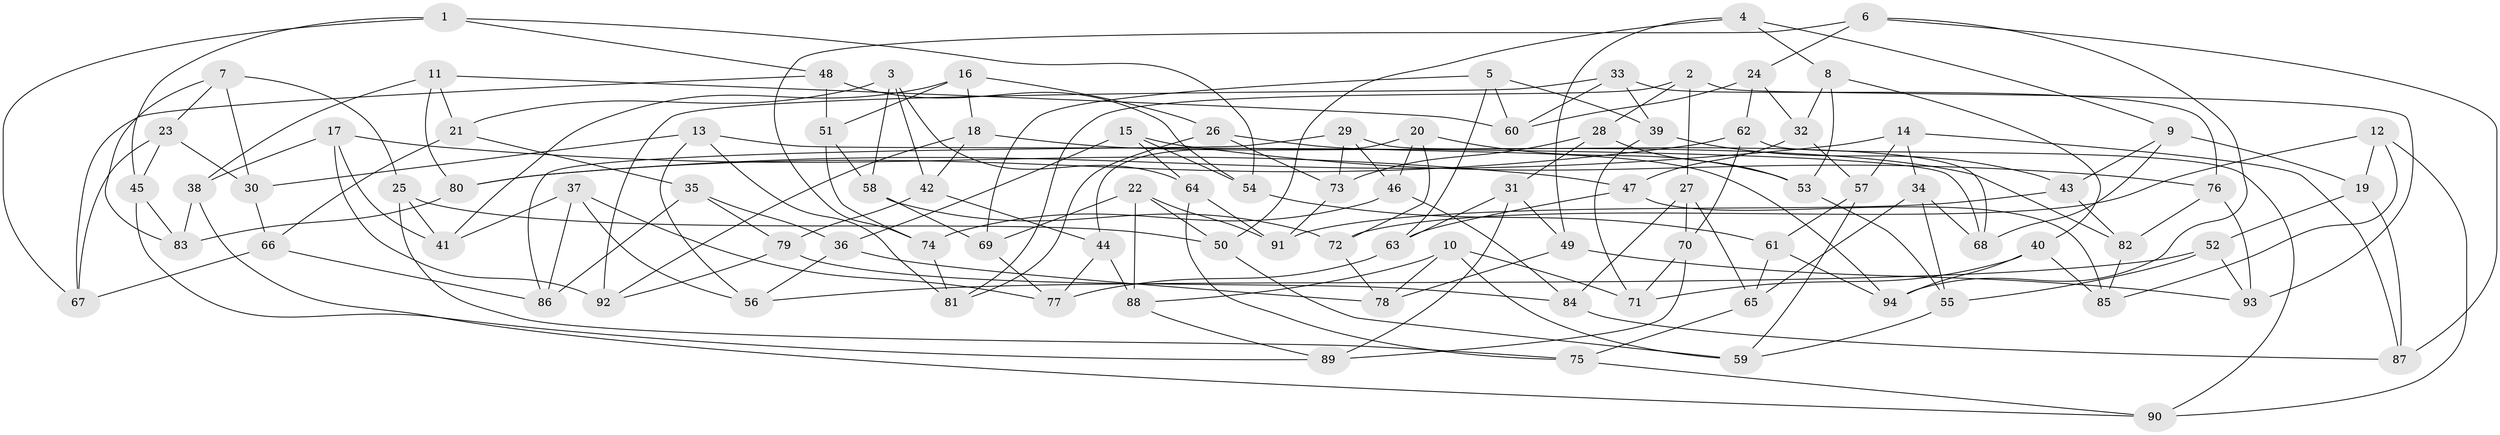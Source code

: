 // coarse degree distribution, {3: 0.045454545454545456, 4: 0.5454545454545454, 6: 0.36363636363636365, 5: 0.045454545454545456}
// Generated by graph-tools (version 1.1) at 2025/38/03/04/25 23:38:17]
// undirected, 94 vertices, 188 edges
graph export_dot {
  node [color=gray90,style=filled];
  1;
  2;
  3;
  4;
  5;
  6;
  7;
  8;
  9;
  10;
  11;
  12;
  13;
  14;
  15;
  16;
  17;
  18;
  19;
  20;
  21;
  22;
  23;
  24;
  25;
  26;
  27;
  28;
  29;
  30;
  31;
  32;
  33;
  34;
  35;
  36;
  37;
  38;
  39;
  40;
  41;
  42;
  43;
  44;
  45;
  46;
  47;
  48;
  49;
  50;
  51;
  52;
  53;
  54;
  55;
  56;
  57;
  58;
  59;
  60;
  61;
  62;
  63;
  64;
  65;
  66;
  67;
  68;
  69;
  70;
  71;
  72;
  73;
  74;
  75;
  76;
  77;
  78;
  79;
  80;
  81;
  82;
  83;
  84;
  85;
  86;
  87;
  88;
  89;
  90;
  91;
  92;
  93;
  94;
  1 -- 45;
  1 -- 54;
  1 -- 48;
  1 -- 67;
  2 -- 27;
  2 -- 93;
  2 -- 81;
  2 -- 28;
  3 -- 58;
  3 -- 42;
  3 -- 21;
  3 -- 64;
  4 -- 8;
  4 -- 49;
  4 -- 50;
  4 -- 9;
  5 -- 60;
  5 -- 63;
  5 -- 69;
  5 -- 39;
  6 -- 94;
  6 -- 74;
  6 -- 87;
  6 -- 24;
  7 -- 30;
  7 -- 25;
  7 -- 83;
  7 -- 23;
  8 -- 40;
  8 -- 32;
  8 -- 53;
  9 -- 68;
  9 -- 19;
  9 -- 43;
  10 -- 59;
  10 -- 88;
  10 -- 78;
  10 -- 71;
  11 -- 21;
  11 -- 80;
  11 -- 38;
  11 -- 60;
  12 -- 72;
  12 -- 90;
  12 -- 85;
  12 -- 19;
  13 -- 81;
  13 -- 30;
  13 -- 56;
  13 -- 68;
  14 -- 80;
  14 -- 57;
  14 -- 87;
  14 -- 34;
  15 -- 54;
  15 -- 76;
  15 -- 64;
  15 -- 36;
  16 -- 26;
  16 -- 18;
  16 -- 51;
  16 -- 41;
  17 -- 92;
  17 -- 38;
  17 -- 41;
  17 -- 47;
  18 -- 42;
  18 -- 82;
  18 -- 92;
  19 -- 52;
  19 -- 87;
  20 -- 46;
  20 -- 53;
  20 -- 72;
  20 -- 44;
  21 -- 66;
  21 -- 35;
  22 -- 91;
  22 -- 69;
  22 -- 88;
  22 -- 50;
  23 -- 30;
  23 -- 45;
  23 -- 67;
  24 -- 62;
  24 -- 32;
  24 -- 60;
  25 -- 50;
  25 -- 41;
  25 -- 75;
  26 -- 81;
  26 -- 94;
  26 -- 73;
  27 -- 70;
  27 -- 65;
  27 -- 84;
  28 -- 73;
  28 -- 31;
  28 -- 53;
  29 -- 86;
  29 -- 68;
  29 -- 46;
  29 -- 73;
  30 -- 66;
  31 -- 89;
  31 -- 49;
  31 -- 63;
  32 -- 57;
  32 -- 47;
  33 -- 60;
  33 -- 76;
  33 -- 92;
  33 -- 39;
  34 -- 55;
  34 -- 65;
  34 -- 68;
  35 -- 36;
  35 -- 86;
  35 -- 79;
  36 -- 78;
  36 -- 56;
  37 -- 77;
  37 -- 41;
  37 -- 86;
  37 -- 56;
  38 -- 83;
  38 -- 90;
  39 -- 71;
  39 -- 43;
  40 -- 94;
  40 -- 85;
  40 -- 71;
  42 -- 44;
  42 -- 79;
  43 -- 82;
  43 -- 91;
  44 -- 77;
  44 -- 88;
  45 -- 83;
  45 -- 89;
  46 -- 74;
  46 -- 84;
  47 -- 63;
  47 -- 85;
  48 -- 54;
  48 -- 67;
  48 -- 51;
  49 -- 93;
  49 -- 78;
  50 -- 59;
  51 -- 74;
  51 -- 58;
  52 -- 56;
  52 -- 93;
  52 -- 55;
  53 -- 55;
  54 -- 61;
  55 -- 59;
  57 -- 61;
  57 -- 59;
  58 -- 69;
  58 -- 72;
  61 -- 65;
  61 -- 94;
  62 -- 80;
  62 -- 70;
  62 -- 90;
  63 -- 77;
  64 -- 91;
  64 -- 75;
  65 -- 75;
  66 -- 86;
  66 -- 67;
  69 -- 77;
  70 -- 71;
  70 -- 89;
  72 -- 78;
  73 -- 91;
  74 -- 81;
  75 -- 90;
  76 -- 82;
  76 -- 93;
  79 -- 92;
  79 -- 84;
  80 -- 83;
  82 -- 85;
  84 -- 87;
  88 -- 89;
}
